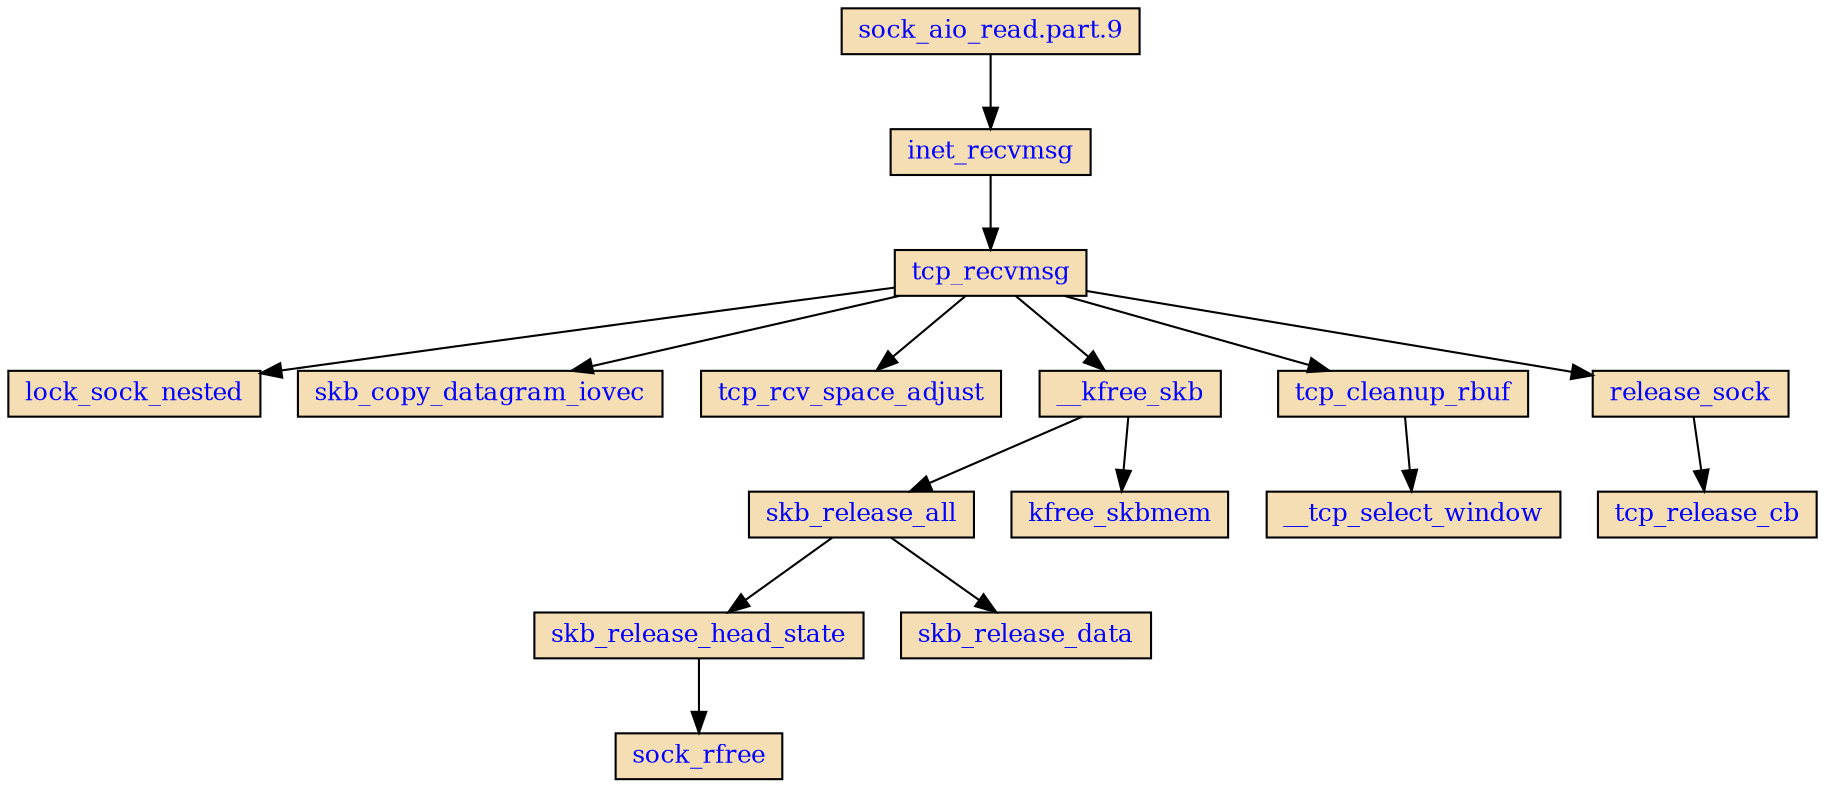 digraph G{
	rankdir=TB;
	size="1920,1080"
	node [fontsize=12,fontcolor=blue,style=filled,fillcolor=Wheat,shape=box height=.3 ordering=out];
"sock_aio_read.part.9" -> "inet_recvmsg";
"inet_recvmsg" -> "tcp_recvmsg";
"tcp_recvmsg" -> "lock_sock_nested";
"tcp_recvmsg" -> "skb_copy_datagram_iovec";
"tcp_recvmsg" -> "tcp_rcv_space_adjust";
"tcp_recvmsg" -> "__kfree_skb";
"__kfree_skb" -> "skb_release_all";
"skb_release_all" -> "skb_release_head_state";
"skb_release_head_state" -> "sock_rfree";
"skb_release_all" -> "skb_release_data";
"__kfree_skb" -> "kfree_skbmem";
"tcp_recvmsg" -> "tcp_cleanup_rbuf";
"tcp_cleanup_rbuf" -> "__tcp_select_window";
"tcp_recvmsg" -> "release_sock";
"release_sock" -> "tcp_release_cb";
}
